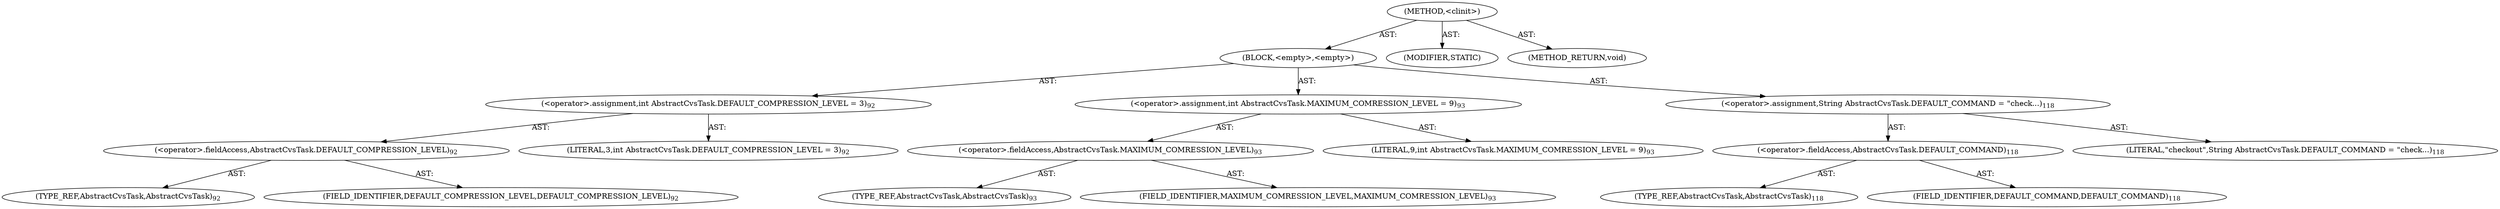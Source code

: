 digraph "&lt;clinit&gt;" {  
"111669149737" [label = <(METHOD,&lt;clinit&gt;)> ]
"25769803896" [label = <(BLOCK,&lt;empty&gt;,&lt;empty&gt;)> ]
"30064771492" [label = <(&lt;operator&gt;.assignment,int AbstractCvsTask.DEFAULT_COMPRESSION_LEVEL = 3)<SUB>92</SUB>> ]
"30064771493" [label = <(&lt;operator&gt;.fieldAccess,AbstractCvsTask.DEFAULT_COMPRESSION_LEVEL)<SUB>92</SUB>> ]
"180388626435" [label = <(TYPE_REF,AbstractCvsTask,AbstractCvsTask)<SUB>92</SUB>> ]
"55834574960" [label = <(FIELD_IDENTIFIER,DEFAULT_COMPRESSION_LEVEL,DEFAULT_COMPRESSION_LEVEL)<SUB>92</SUB>> ]
"90194313300" [label = <(LITERAL,3,int AbstractCvsTask.DEFAULT_COMPRESSION_LEVEL = 3)<SUB>92</SUB>> ]
"30064771494" [label = <(&lt;operator&gt;.assignment,int AbstractCvsTask.MAXIMUM_COMRESSION_LEVEL = 9)<SUB>93</SUB>> ]
"30064771495" [label = <(&lt;operator&gt;.fieldAccess,AbstractCvsTask.MAXIMUM_COMRESSION_LEVEL)<SUB>93</SUB>> ]
"180388626436" [label = <(TYPE_REF,AbstractCvsTask,AbstractCvsTask)<SUB>93</SUB>> ]
"55834574961" [label = <(FIELD_IDENTIFIER,MAXIMUM_COMRESSION_LEVEL,MAXIMUM_COMRESSION_LEVEL)<SUB>93</SUB>> ]
"90194313301" [label = <(LITERAL,9,int AbstractCvsTask.MAXIMUM_COMRESSION_LEVEL = 9)<SUB>93</SUB>> ]
"30064771496" [label = <(&lt;operator&gt;.assignment,String AbstractCvsTask.DEFAULT_COMMAND = &quot;check...)<SUB>118</SUB>> ]
"30064771497" [label = <(&lt;operator&gt;.fieldAccess,AbstractCvsTask.DEFAULT_COMMAND)<SUB>118</SUB>> ]
"180388626437" [label = <(TYPE_REF,AbstractCvsTask,AbstractCvsTask)<SUB>118</SUB>> ]
"55834574962" [label = <(FIELD_IDENTIFIER,DEFAULT_COMMAND,DEFAULT_COMMAND)<SUB>118</SUB>> ]
"90194313302" [label = <(LITERAL,&quot;checkout&quot;,String AbstractCvsTask.DEFAULT_COMMAND = &quot;check...)<SUB>118</SUB>> ]
"133143986284" [label = <(MODIFIER,STATIC)> ]
"128849018921" [label = <(METHOD_RETURN,void)> ]
  "111669149737" -> "25769803896"  [ label = "AST: "] 
  "111669149737" -> "133143986284"  [ label = "AST: "] 
  "111669149737" -> "128849018921"  [ label = "AST: "] 
  "25769803896" -> "30064771492"  [ label = "AST: "] 
  "25769803896" -> "30064771494"  [ label = "AST: "] 
  "25769803896" -> "30064771496"  [ label = "AST: "] 
  "30064771492" -> "30064771493"  [ label = "AST: "] 
  "30064771492" -> "90194313300"  [ label = "AST: "] 
  "30064771493" -> "180388626435"  [ label = "AST: "] 
  "30064771493" -> "55834574960"  [ label = "AST: "] 
  "30064771494" -> "30064771495"  [ label = "AST: "] 
  "30064771494" -> "90194313301"  [ label = "AST: "] 
  "30064771495" -> "180388626436"  [ label = "AST: "] 
  "30064771495" -> "55834574961"  [ label = "AST: "] 
  "30064771496" -> "30064771497"  [ label = "AST: "] 
  "30064771496" -> "90194313302"  [ label = "AST: "] 
  "30064771497" -> "180388626437"  [ label = "AST: "] 
  "30064771497" -> "55834574962"  [ label = "AST: "] 
}
